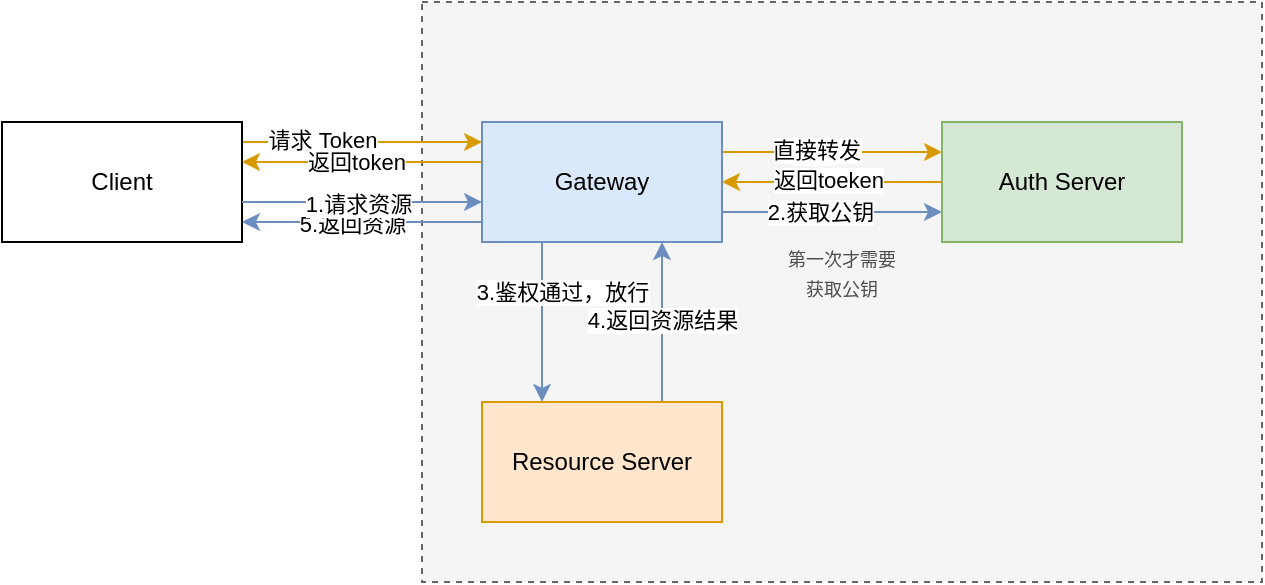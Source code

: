 <mxfile version="24.7.6">
  <diagram name="第 1 页" id="MYij0Hb6XtSCTbZeLa2E">
    <mxGraphModel dx="1434" dy="841" grid="1" gridSize="10" guides="1" tooltips="1" connect="1" arrows="1" fold="1" page="1" pageScale="1" pageWidth="827" pageHeight="1169" math="0" shadow="0">
      <root>
        <mxCell id="0" />
        <mxCell id="1" parent="0" />
        <mxCell id="70d_QqZXVsu1NTEJkw7Y-13" value="" style="rounded=0;whiteSpace=wrap;html=1;shadow=0;dashed=1;fillColor=#f5f5f5;fontColor=#333333;strokeColor=#666666;" vertex="1" parent="1">
          <mxGeometry x="430" y="120" width="420" height="290" as="geometry" />
        </mxCell>
        <mxCell id="70d_QqZXVsu1NTEJkw7Y-16" style="edgeStyle=orthogonalEdgeStyle;rounded=0;orthogonalLoop=1;jettySize=auto;html=1;exitX=1;exitY=0.5;exitDx=0;exitDy=0;fillColor=#ffe6cc;strokeColor=#d79b00;" edge="1" parent="1">
          <mxGeometry relative="1" as="geometry">
            <mxPoint x="340" y="200" as="sourcePoint" />
            <mxPoint x="460" y="190" as="targetPoint" />
            <Array as="points">
              <mxPoint x="340" y="190" />
            </Array>
          </mxGeometry>
        </mxCell>
        <mxCell id="70d_QqZXVsu1NTEJkw7Y-21" value="请求 Token" style="edgeLabel;html=1;align=center;verticalAlign=middle;resizable=0;points=[];" vertex="1" connectable="0" parent="70d_QqZXVsu1NTEJkw7Y-16">
          <mxGeometry x="-0.231" y="1" relative="1" as="geometry">
            <mxPoint as="offset" />
          </mxGeometry>
        </mxCell>
        <mxCell id="70d_QqZXVsu1NTEJkw7Y-1" value="Client" style="rounded=0;whiteSpace=wrap;html=1;" vertex="1" parent="1">
          <mxGeometry x="220" y="180" width="120" height="60" as="geometry" />
        </mxCell>
        <mxCell id="70d_QqZXVsu1NTEJkw7Y-20" style="edgeStyle=orthogonalEdgeStyle;rounded=0;orthogonalLoop=1;jettySize=auto;html=1;exitX=1;exitY=0.25;exitDx=0;exitDy=0;entryX=0;entryY=0.25;entryDx=0;entryDy=0;fillColor=#ffe6cc;strokeColor=#d79b00;" edge="1" parent="1" source="70d_QqZXVsu1NTEJkw7Y-2" target="70d_QqZXVsu1NTEJkw7Y-3">
          <mxGeometry relative="1" as="geometry" />
        </mxCell>
        <mxCell id="70d_QqZXVsu1NTEJkw7Y-27" value="Text" style="edgeLabel;html=1;align=center;verticalAlign=middle;resizable=0;points=[];" vertex="1" connectable="0" parent="70d_QqZXVsu1NTEJkw7Y-20">
          <mxGeometry x="-0.164" relative="1" as="geometry">
            <mxPoint as="offset" />
          </mxGeometry>
        </mxCell>
        <mxCell id="70d_QqZXVsu1NTEJkw7Y-28" value="直接转发" style="edgeLabel;html=1;align=center;verticalAlign=middle;resizable=0;points=[];" vertex="1" connectable="0" parent="70d_QqZXVsu1NTEJkw7Y-20">
          <mxGeometry x="-0.145" y="1" relative="1" as="geometry">
            <mxPoint as="offset" />
          </mxGeometry>
        </mxCell>
        <mxCell id="70d_QqZXVsu1NTEJkw7Y-31" style="edgeStyle=orthogonalEdgeStyle;rounded=0;orthogonalLoop=1;jettySize=auto;html=1;exitX=0;exitY=0.5;exitDx=0;exitDy=0;entryX=1;entryY=0.5;entryDx=0;entryDy=0;fillColor=#ffe6cc;strokeColor=#d79b00;" edge="1" parent="1">
          <mxGeometry relative="1" as="geometry">
            <mxPoint x="460" y="200" as="sourcePoint" />
            <mxPoint x="340" y="200" as="targetPoint" />
          </mxGeometry>
        </mxCell>
        <mxCell id="70d_QqZXVsu1NTEJkw7Y-35" value="返回token" style="edgeLabel;html=1;align=center;verticalAlign=middle;resizable=0;points=[];" vertex="1" connectable="0" parent="70d_QqZXVsu1NTEJkw7Y-31">
          <mxGeometry x="0.05" relative="1" as="geometry">
            <mxPoint as="offset" />
          </mxGeometry>
        </mxCell>
        <mxCell id="70d_QqZXVsu1NTEJkw7Y-39" style="edgeStyle=orthogonalEdgeStyle;rounded=0;orthogonalLoop=1;jettySize=auto;html=1;exitX=1;exitY=0.75;exitDx=0;exitDy=0;entryX=0;entryY=0.75;entryDx=0;entryDy=0;fillColor=#dae8fc;strokeColor=#6c8ebf;" edge="1" parent="1" source="70d_QqZXVsu1NTEJkw7Y-2" target="70d_QqZXVsu1NTEJkw7Y-3">
          <mxGeometry relative="1" as="geometry" />
        </mxCell>
        <mxCell id="70d_QqZXVsu1NTEJkw7Y-40" value="2.获取公钥" style="edgeLabel;html=1;align=center;verticalAlign=middle;resizable=0;points=[];" vertex="1" connectable="0" parent="70d_QqZXVsu1NTEJkw7Y-39">
          <mxGeometry x="-0.109" relative="1" as="geometry">
            <mxPoint as="offset" />
          </mxGeometry>
        </mxCell>
        <mxCell id="70d_QqZXVsu1NTEJkw7Y-42" style="edgeStyle=orthogonalEdgeStyle;rounded=0;orthogonalLoop=1;jettySize=auto;html=1;exitX=0.5;exitY=1;exitDx=0;exitDy=0;entryX=0.25;entryY=0;entryDx=0;entryDy=0;fillColor=#dae8fc;strokeColor=#6c8ebf;" edge="1" parent="1" source="70d_QqZXVsu1NTEJkw7Y-2" target="70d_QqZXVsu1NTEJkw7Y-4">
          <mxGeometry relative="1" as="geometry">
            <Array as="points">
              <mxPoint x="490" y="240" />
            </Array>
          </mxGeometry>
        </mxCell>
        <mxCell id="70d_QqZXVsu1NTEJkw7Y-43" value="3.鉴权通过，放行" style="edgeLabel;html=1;align=center;verticalAlign=middle;resizable=0;points=[];" vertex="1" connectable="0" parent="70d_QqZXVsu1NTEJkw7Y-42">
          <mxGeometry x="-0.15" relative="1" as="geometry">
            <mxPoint x="10" y="8" as="offset" />
          </mxGeometry>
        </mxCell>
        <mxCell id="70d_QqZXVsu1NTEJkw7Y-50" style="edgeStyle=orthogonalEdgeStyle;rounded=0;orthogonalLoop=1;jettySize=auto;html=1;exitX=0;exitY=1;exitDx=0;exitDy=0;entryX=1;entryY=1;entryDx=0;entryDy=0;fillColor=#dae8fc;strokeColor=#6c8ebf;" edge="1" parent="1">
          <mxGeometry relative="1" as="geometry">
            <mxPoint x="460" y="230" as="sourcePoint" />
            <mxPoint x="340" y="230" as="targetPoint" />
            <Array as="points">
              <mxPoint x="400" y="230" />
              <mxPoint x="400" y="230" />
            </Array>
          </mxGeometry>
        </mxCell>
        <mxCell id="70d_QqZXVsu1NTEJkw7Y-51" value="5.返回资源" style="edgeLabel;html=1;align=center;verticalAlign=middle;resizable=0;points=[];" vertex="1" connectable="0" parent="70d_QqZXVsu1NTEJkw7Y-50">
          <mxGeometry x="0.083" y="1" relative="1" as="geometry">
            <mxPoint as="offset" />
          </mxGeometry>
        </mxCell>
        <mxCell id="70d_QqZXVsu1NTEJkw7Y-2" value="Gateway" style="rounded=0;whiteSpace=wrap;html=1;fillColor=#dae8fc;strokeColor=#6c8ebf;" vertex="1" parent="1">
          <mxGeometry x="460" y="180" width="120" height="60" as="geometry" />
        </mxCell>
        <mxCell id="70d_QqZXVsu1NTEJkw7Y-30" style="edgeStyle=orthogonalEdgeStyle;rounded=0;orthogonalLoop=1;jettySize=auto;html=1;exitX=0;exitY=0.5;exitDx=0;exitDy=0;entryX=1;entryY=0.5;entryDx=0;entryDy=0;fillColor=#ffe6cc;strokeColor=#d79b00;" edge="1" parent="1" source="70d_QqZXVsu1NTEJkw7Y-3" target="70d_QqZXVsu1NTEJkw7Y-2">
          <mxGeometry relative="1" as="geometry" />
        </mxCell>
        <mxCell id="70d_QqZXVsu1NTEJkw7Y-32" value="返回toeken" style="edgeLabel;html=1;align=center;verticalAlign=middle;resizable=0;points=[];" vertex="1" connectable="0" parent="70d_QqZXVsu1NTEJkw7Y-30">
          <mxGeometry x="0.036" y="-1" relative="1" as="geometry">
            <mxPoint as="offset" />
          </mxGeometry>
        </mxCell>
        <mxCell id="70d_QqZXVsu1NTEJkw7Y-3" value="Auth Server" style="rounded=0;whiteSpace=wrap;html=1;fillColor=#d5e8d4;strokeColor=#82b366;" vertex="1" parent="1">
          <mxGeometry x="690" y="180" width="120" height="60" as="geometry" />
        </mxCell>
        <mxCell id="70d_QqZXVsu1NTEJkw7Y-48" style="edgeStyle=orthogonalEdgeStyle;rounded=0;orthogonalLoop=1;jettySize=auto;html=1;exitX=0.75;exitY=0;exitDx=0;exitDy=0;entryX=0.75;entryY=1;entryDx=0;entryDy=0;fillColor=#dae8fc;strokeColor=#6c8ebf;" edge="1" parent="1" source="70d_QqZXVsu1NTEJkw7Y-4" target="70d_QqZXVsu1NTEJkw7Y-2">
          <mxGeometry relative="1" as="geometry" />
        </mxCell>
        <mxCell id="70d_QqZXVsu1NTEJkw7Y-49" value="4.返回资源结果" style="edgeLabel;html=1;align=center;verticalAlign=middle;resizable=0;points=[];" vertex="1" connectable="0" parent="70d_QqZXVsu1NTEJkw7Y-48">
          <mxGeometry x="0.025" relative="1" as="geometry">
            <mxPoint as="offset" />
          </mxGeometry>
        </mxCell>
        <mxCell id="70d_QqZXVsu1NTEJkw7Y-4" value="Resource&lt;span style=&quot;background-color: initial;&quot;&gt;&amp;nbsp;Server&lt;/span&gt;" style="rounded=0;whiteSpace=wrap;html=1;fillColor=#ffe6cc;strokeColor=#d79b00;" vertex="1" parent="1">
          <mxGeometry x="460" y="320" width="120" height="60" as="geometry" />
        </mxCell>
        <mxCell id="70d_QqZXVsu1NTEJkw7Y-37" style="edgeStyle=orthogonalEdgeStyle;rounded=0;orthogonalLoop=1;jettySize=auto;html=1;exitX=1;exitY=0.75;exitDx=0;exitDy=0;entryX=0;entryY=0.75;entryDx=0;entryDy=0;fillColor=#dae8fc;strokeColor=#6c8ebf;" edge="1" parent="1">
          <mxGeometry relative="1" as="geometry">
            <mxPoint x="340" y="220" as="sourcePoint" />
            <mxPoint x="460" y="220" as="targetPoint" />
          </mxGeometry>
        </mxCell>
        <mxCell id="70d_QqZXVsu1NTEJkw7Y-38" value="1.请求资源" style="edgeLabel;html=1;align=center;verticalAlign=middle;resizable=0;points=[];" vertex="1" connectable="0" parent="70d_QqZXVsu1NTEJkw7Y-37">
          <mxGeometry x="-0.045" y="-1" relative="1" as="geometry">
            <mxPoint as="offset" />
          </mxGeometry>
        </mxCell>
        <mxCell id="70d_QqZXVsu1NTEJkw7Y-45" value="&lt;font style=&quot;font-size: 9px;&quot; color=&quot;#4d4d4d&quot;&gt;第一次才需要获取公钥&lt;/font&gt;" style="text;html=1;align=center;verticalAlign=middle;whiteSpace=wrap;rounded=0;" vertex="1" parent="1">
          <mxGeometry x="610" y="240" width="60" height="30" as="geometry" />
        </mxCell>
      </root>
    </mxGraphModel>
  </diagram>
</mxfile>
